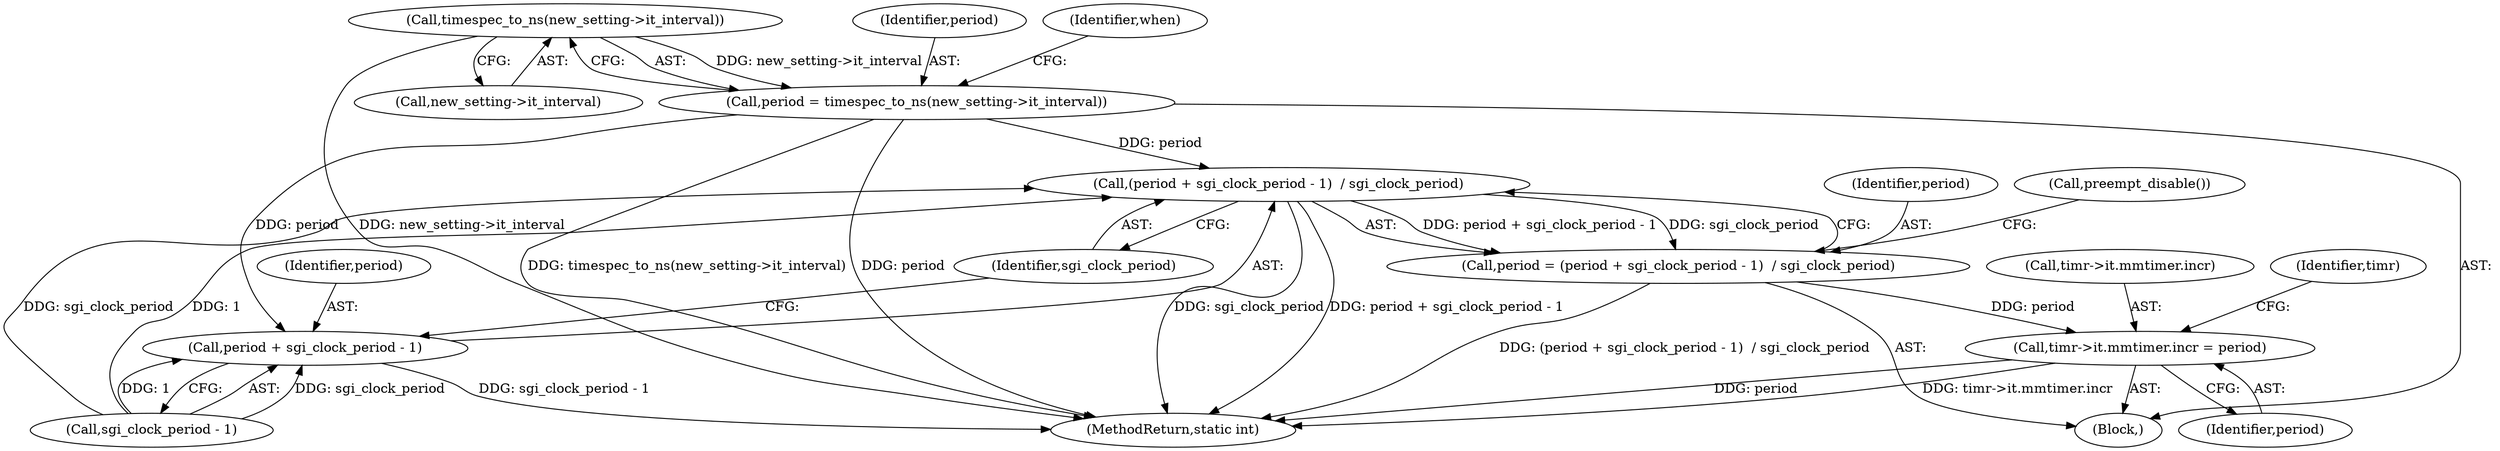 digraph "1_linux_f8bd2258e2d520dff28c855658bd24bdafb5102d_3@pointer" {
"1000140" [label="(Call,timespec_to_ns(new_setting->it_interval))"];
"1000138" [label="(Call,period = timespec_to_ns(new_setting->it_interval))"];
"1000201" [label="(Call,(period + sgi_clock_period - 1)  / sgi_clock_period)"];
"1000199" [label="(Call,period = (period + sgi_clock_period - 1)  / sgi_clock_period)"];
"1000249" [label="(Call,timr->it.mmtimer.incr = period)"];
"1000202" [label="(Call,period + sgi_clock_period - 1)"];
"1000257" [label="(Identifier,period)"];
"1000140" [label="(Call,timespec_to_ns(new_setting->it_interval))"];
"1000204" [label="(Call,sgi_clock_period - 1)"];
"1000315" [label="(MethodReturn,static int)"];
"1000250" [label="(Call,timr->it.mmtimer.incr)"];
"1000262" [label="(Identifier,timr)"];
"1000249" [label="(Call,timr->it.mmtimer.incr = period)"];
"1000202" [label="(Call,period + sgi_clock_period - 1)"];
"1000114" [label="(Block,)"];
"1000138" [label="(Call,period = timespec_to_ns(new_setting->it_interval))"];
"1000207" [label="(Identifier,sgi_clock_period)"];
"1000208" [label="(Call,preempt_disable())"];
"1000199" [label="(Call,period = (period + sgi_clock_period - 1)  / sgi_clock_period)"];
"1000139" [label="(Identifier,period)"];
"1000201" [label="(Call,(period + sgi_clock_period - 1)  / sgi_clock_period)"];
"1000141" [label="(Call,new_setting->it_interval)"];
"1000146" [label="(Identifier,when)"];
"1000200" [label="(Identifier,period)"];
"1000203" [label="(Identifier,period)"];
"1000140" -> "1000138"  [label="AST: "];
"1000140" -> "1000141"  [label="CFG: "];
"1000141" -> "1000140"  [label="AST: "];
"1000138" -> "1000140"  [label="CFG: "];
"1000140" -> "1000315"  [label="DDG: new_setting->it_interval"];
"1000140" -> "1000138"  [label="DDG: new_setting->it_interval"];
"1000138" -> "1000114"  [label="AST: "];
"1000139" -> "1000138"  [label="AST: "];
"1000146" -> "1000138"  [label="CFG: "];
"1000138" -> "1000315"  [label="DDG: period"];
"1000138" -> "1000315"  [label="DDG: timespec_to_ns(new_setting->it_interval)"];
"1000138" -> "1000201"  [label="DDG: period"];
"1000138" -> "1000202"  [label="DDG: period"];
"1000201" -> "1000199"  [label="AST: "];
"1000201" -> "1000207"  [label="CFG: "];
"1000202" -> "1000201"  [label="AST: "];
"1000207" -> "1000201"  [label="AST: "];
"1000199" -> "1000201"  [label="CFG: "];
"1000201" -> "1000315"  [label="DDG: sgi_clock_period"];
"1000201" -> "1000315"  [label="DDG: period + sgi_clock_period - 1"];
"1000201" -> "1000199"  [label="DDG: period + sgi_clock_period - 1"];
"1000201" -> "1000199"  [label="DDG: sgi_clock_period"];
"1000204" -> "1000201"  [label="DDG: sgi_clock_period"];
"1000204" -> "1000201"  [label="DDG: 1"];
"1000199" -> "1000114"  [label="AST: "];
"1000200" -> "1000199"  [label="AST: "];
"1000208" -> "1000199"  [label="CFG: "];
"1000199" -> "1000315"  [label="DDG: (period + sgi_clock_period - 1)  / sgi_clock_period"];
"1000199" -> "1000249"  [label="DDG: period"];
"1000249" -> "1000114"  [label="AST: "];
"1000249" -> "1000257"  [label="CFG: "];
"1000250" -> "1000249"  [label="AST: "];
"1000257" -> "1000249"  [label="AST: "];
"1000262" -> "1000249"  [label="CFG: "];
"1000249" -> "1000315"  [label="DDG: period"];
"1000249" -> "1000315"  [label="DDG: timr->it.mmtimer.incr"];
"1000202" -> "1000204"  [label="CFG: "];
"1000203" -> "1000202"  [label="AST: "];
"1000204" -> "1000202"  [label="AST: "];
"1000207" -> "1000202"  [label="CFG: "];
"1000202" -> "1000315"  [label="DDG: sgi_clock_period - 1"];
"1000204" -> "1000202"  [label="DDG: sgi_clock_period"];
"1000204" -> "1000202"  [label="DDG: 1"];
}
